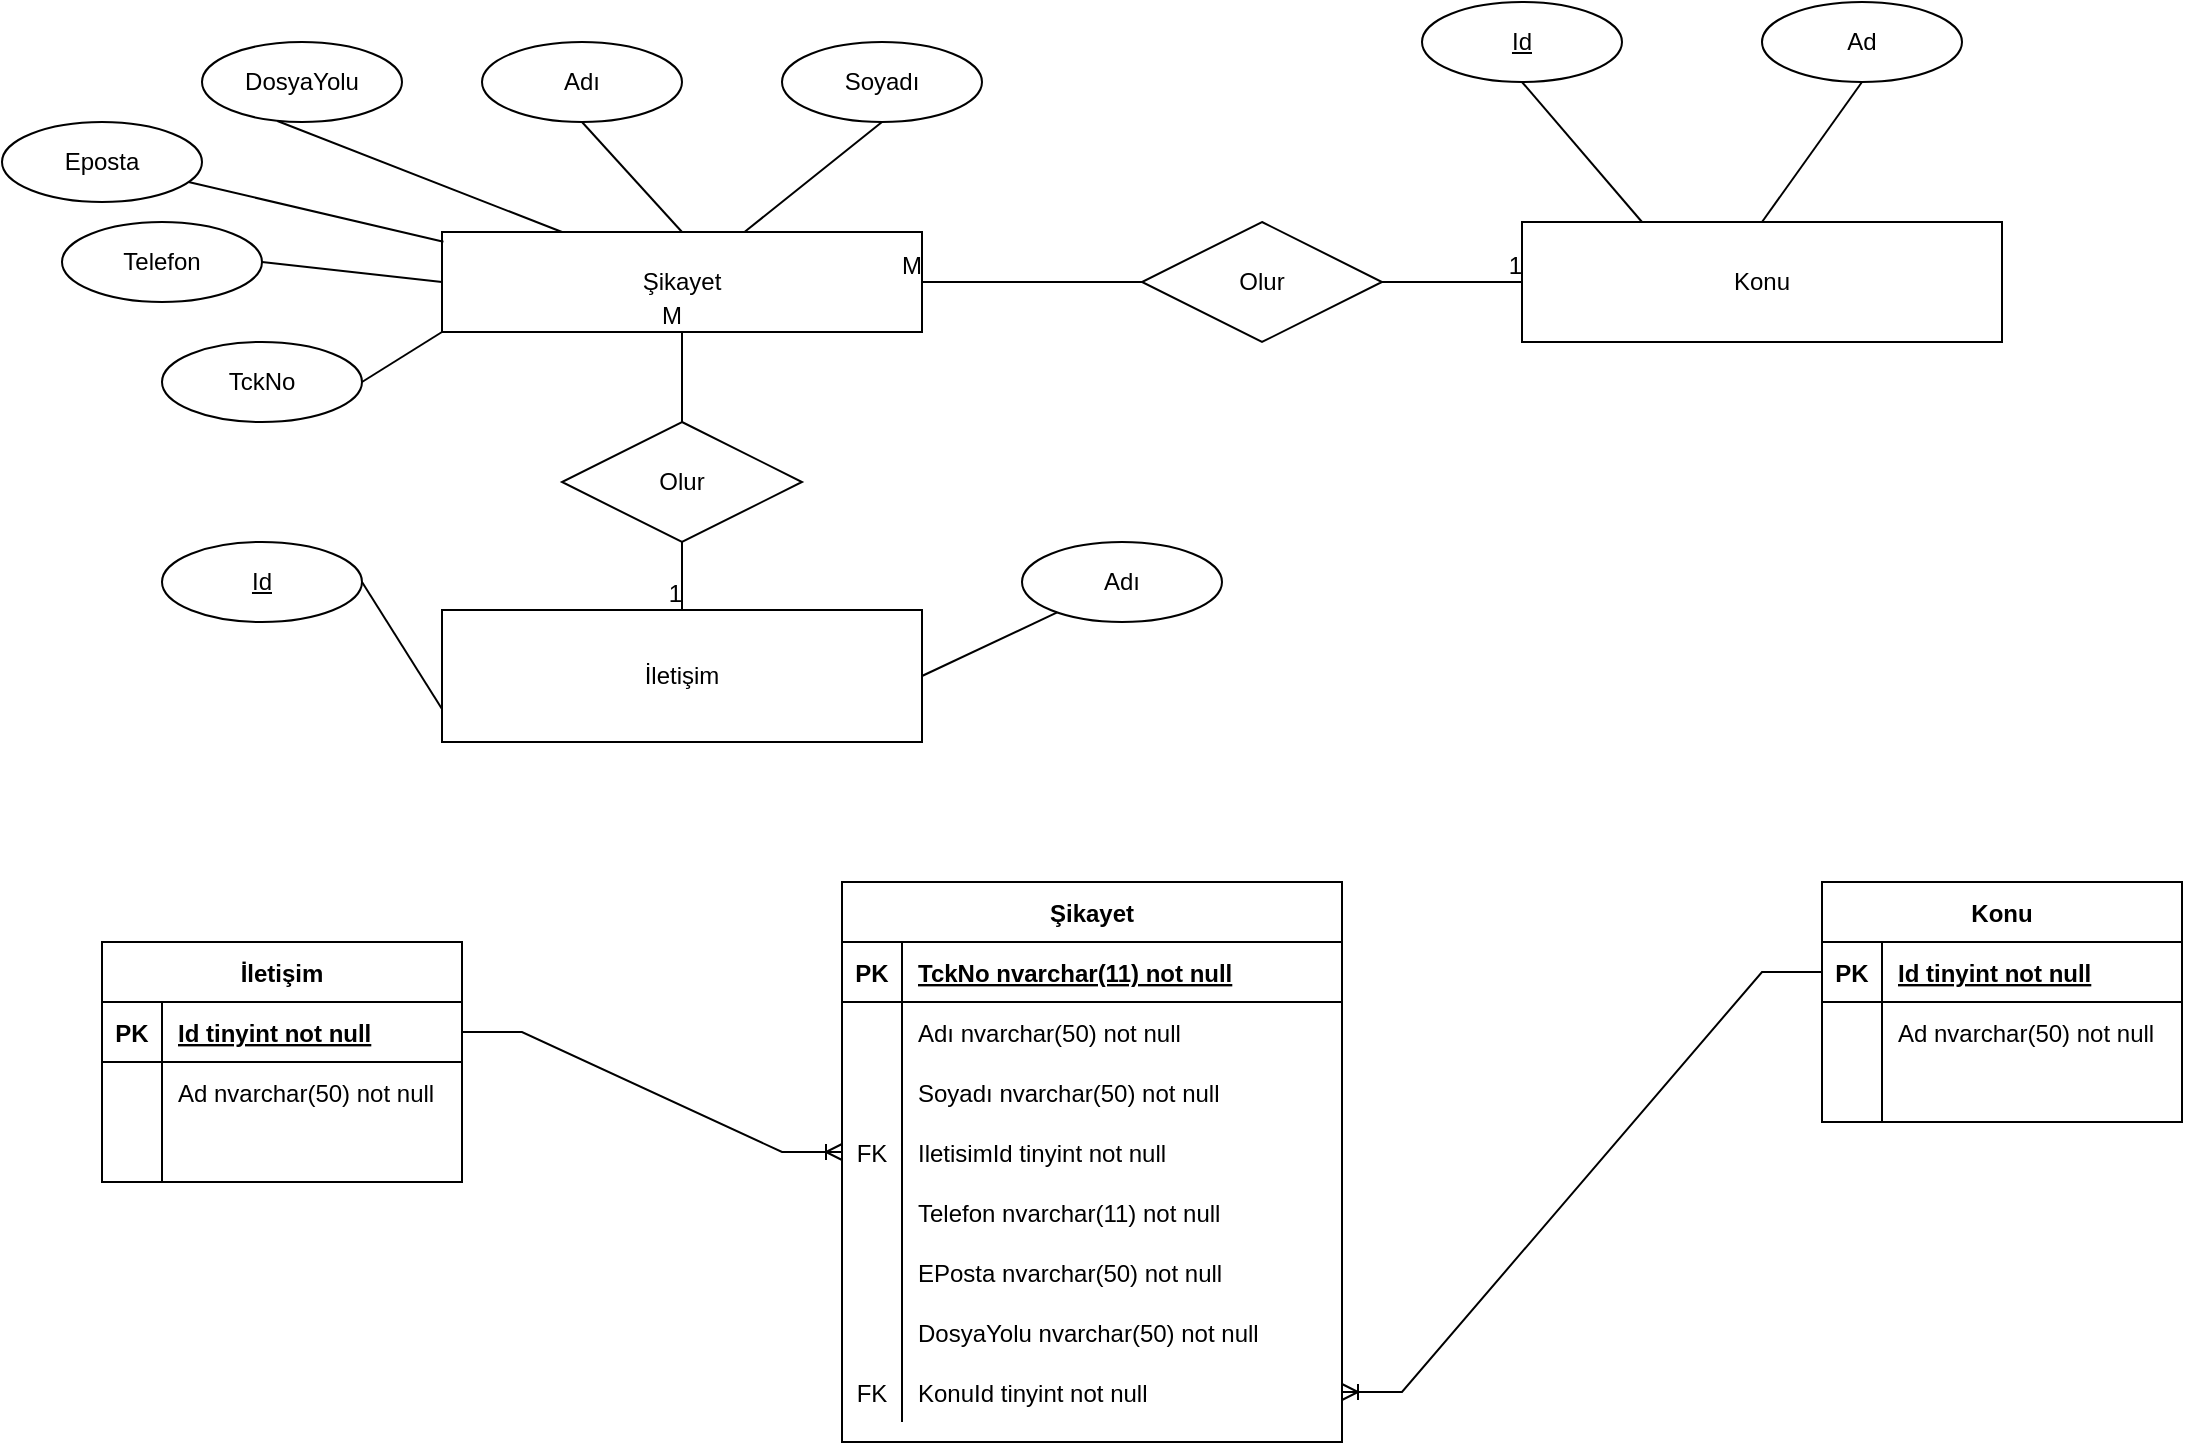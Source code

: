<mxfile version="16.5.5" type="device"><diagram id="MeD6i3qCtyhcE2mHz0MB" name="Page-1"><mxGraphModel dx="1917" dy="886" grid="1" gridSize="10" guides="1" tooltips="1" connect="1" arrows="1" fold="1" page="1" pageScale="1" pageWidth="1169" pageHeight="827" math="0" shadow="0"><root><mxCell id="0"/><mxCell id="1" parent="0"/><mxCell id="bYH-H3OSi3uYelCEVyim-1" value="Şikayet" style="whiteSpace=wrap;html=1;align=center;" vertex="1" parent="1"><mxGeometry x="260" y="135" width="240" height="50" as="geometry"/></mxCell><mxCell id="bYH-H3OSi3uYelCEVyim-2" value="Konu" style="whiteSpace=wrap;html=1;align=center;" vertex="1" parent="1"><mxGeometry x="800" y="130" width="240" height="60" as="geometry"/></mxCell><mxCell id="bYH-H3OSi3uYelCEVyim-3" value="Ad" style="ellipse;whiteSpace=wrap;html=1;align=center;" vertex="1" parent="1"><mxGeometry x="920" y="20" width="100" height="40" as="geometry"/></mxCell><mxCell id="bYH-H3OSi3uYelCEVyim-4" value="Id" style="ellipse;whiteSpace=wrap;html=1;align=center;fontStyle=4;" vertex="1" parent="1"><mxGeometry x="750" y="20" width="100" height="40" as="geometry"/></mxCell><mxCell id="bYH-H3OSi3uYelCEVyim-6" value="" style="endArrow=none;html=1;rounded=0;exitX=0.5;exitY=1;exitDx=0;exitDy=0;entryX=0.25;entryY=0;entryDx=0;entryDy=0;" edge="1" parent="1" source="bYH-H3OSi3uYelCEVyim-4" target="bYH-H3OSi3uYelCEVyim-2"><mxGeometry relative="1" as="geometry"><mxPoint x="540" y="320" as="sourcePoint"/><mxPoint x="700" y="320" as="targetPoint"/></mxGeometry></mxCell><mxCell id="bYH-H3OSi3uYelCEVyim-7" value="" style="endArrow=none;html=1;rounded=0;entryX=0.5;entryY=1;entryDx=0;entryDy=0;exitX=0.5;exitY=0;exitDx=0;exitDy=0;" edge="1" parent="1" source="bYH-H3OSi3uYelCEVyim-2" target="bYH-H3OSi3uYelCEVyim-3"><mxGeometry relative="1" as="geometry"><mxPoint x="600" y="240" as="sourcePoint"/><mxPoint x="760" y="240" as="targetPoint"/></mxGeometry></mxCell><mxCell id="bYH-H3OSi3uYelCEVyim-8" value="DosyaYolu" style="ellipse;whiteSpace=wrap;html=1;align=center;" vertex="1" parent="1"><mxGeometry x="140" y="40" width="100" height="40" as="geometry"/></mxCell><mxCell id="bYH-H3OSi3uYelCEVyim-9" value="Adı" style="ellipse;whiteSpace=wrap;html=1;align=center;" vertex="1" parent="1"><mxGeometry x="280" y="40" width="100" height="40" as="geometry"/></mxCell><mxCell id="bYH-H3OSi3uYelCEVyim-10" value="Soyadı" style="ellipse;whiteSpace=wrap;html=1;align=center;" vertex="1" parent="1"><mxGeometry x="430" y="40" width="100" height="40" as="geometry"/></mxCell><mxCell id="bYH-H3OSi3uYelCEVyim-11" value="TckNo" style="ellipse;whiteSpace=wrap;html=1;align=center;" vertex="1" parent="1"><mxGeometry x="120" y="190" width="100" height="40" as="geometry"/></mxCell><mxCell id="bYH-H3OSi3uYelCEVyim-12" value="İletişim" style="whiteSpace=wrap;html=1;align=center;" vertex="1" parent="1"><mxGeometry x="260" y="324" width="240" height="66" as="geometry"/></mxCell><mxCell id="bYH-H3OSi3uYelCEVyim-13" value="Adı" style="ellipse;whiteSpace=wrap;html=1;align=center;" vertex="1" parent="1"><mxGeometry x="550" y="290" width="100" height="40" as="geometry"/></mxCell><mxCell id="bYH-H3OSi3uYelCEVyim-14" value="Id" style="ellipse;whiteSpace=wrap;html=1;align=center;fontStyle=4;" vertex="1" parent="1"><mxGeometry x="120" y="290" width="100" height="40" as="geometry"/></mxCell><mxCell id="bYH-H3OSi3uYelCEVyim-15" value="" style="endArrow=none;html=1;rounded=0;exitX=1;exitY=0.5;exitDx=0;exitDy=0;entryX=0;entryY=0.75;entryDx=0;entryDy=0;" edge="1" parent="1" source="bYH-H3OSi3uYelCEVyim-14" target="bYH-H3OSi3uYelCEVyim-12"><mxGeometry relative="1" as="geometry"><mxPoint x="530" y="280" as="sourcePoint"/><mxPoint x="690" y="280" as="targetPoint"/></mxGeometry></mxCell><mxCell id="bYH-H3OSi3uYelCEVyim-16" value="" style="endArrow=none;html=1;rounded=0;exitX=1;exitY=0.5;exitDx=0;exitDy=0;" edge="1" parent="1" source="bYH-H3OSi3uYelCEVyim-12" target="bYH-H3OSi3uYelCEVyim-13"><mxGeometry relative="1" as="geometry"><mxPoint x="530" y="280" as="sourcePoint"/><mxPoint x="690" y="280" as="targetPoint"/></mxGeometry></mxCell><mxCell id="bYH-H3OSi3uYelCEVyim-17" value="Eposta" style="ellipse;whiteSpace=wrap;html=1;align=center;" vertex="1" parent="1"><mxGeometry x="40" y="80" width="100" height="40" as="geometry"/></mxCell><mxCell id="bYH-H3OSi3uYelCEVyim-18" value="Telefon" style="ellipse;whiteSpace=wrap;html=1;align=center;" vertex="1" parent="1"><mxGeometry x="70" y="130" width="100" height="40" as="geometry"/></mxCell><mxCell id="bYH-H3OSi3uYelCEVyim-19" value="" style="endArrow=none;html=1;rounded=0;exitX=1;exitY=0.5;exitDx=0;exitDy=0;entryX=0;entryY=1;entryDx=0;entryDy=0;" edge="1" parent="1" source="bYH-H3OSi3uYelCEVyim-11" target="bYH-H3OSi3uYelCEVyim-1"><mxGeometry relative="1" as="geometry"><mxPoint x="530" y="280" as="sourcePoint"/><mxPoint x="690" y="280" as="targetPoint"/></mxGeometry></mxCell><mxCell id="bYH-H3OSi3uYelCEVyim-20" value="" style="endArrow=none;html=1;rounded=0;exitX=1;exitY=0.5;exitDx=0;exitDy=0;entryX=0;entryY=0.5;entryDx=0;entryDy=0;" edge="1" parent="1" source="bYH-H3OSi3uYelCEVyim-18" target="bYH-H3OSi3uYelCEVyim-1"><mxGeometry relative="1" as="geometry"><mxPoint x="530" y="280" as="sourcePoint"/><mxPoint x="690" y="280" as="targetPoint"/></mxGeometry></mxCell><mxCell id="bYH-H3OSi3uYelCEVyim-21" value="" style="endArrow=none;html=1;rounded=0;entryX=0.003;entryY=0.097;entryDx=0;entryDy=0;entryPerimeter=0;" edge="1" parent="1" source="bYH-H3OSi3uYelCEVyim-17" target="bYH-H3OSi3uYelCEVyim-1"><mxGeometry relative="1" as="geometry"><mxPoint x="530" y="280" as="sourcePoint"/><mxPoint x="690" y="280" as="targetPoint"/></mxGeometry></mxCell><mxCell id="bYH-H3OSi3uYelCEVyim-22" value="" style="endArrow=none;html=1;rounded=0;exitX=0.377;exitY=0.988;exitDx=0;exitDy=0;exitPerimeter=0;entryX=0.25;entryY=0;entryDx=0;entryDy=0;" edge="1" parent="1" source="bYH-H3OSi3uYelCEVyim-8" target="bYH-H3OSi3uYelCEVyim-1"><mxGeometry relative="1" as="geometry"><mxPoint x="530" y="280" as="sourcePoint"/><mxPoint x="690" y="280" as="targetPoint"/></mxGeometry></mxCell><mxCell id="bYH-H3OSi3uYelCEVyim-23" value="" style="endArrow=none;html=1;rounded=0;exitX=0.5;exitY=1;exitDx=0;exitDy=0;entryX=0.5;entryY=0;entryDx=0;entryDy=0;" edge="1" parent="1" source="bYH-H3OSi3uYelCEVyim-9" target="bYH-H3OSi3uYelCEVyim-1"><mxGeometry relative="1" as="geometry"><mxPoint x="530" y="280" as="sourcePoint"/><mxPoint x="690" y="280" as="targetPoint"/></mxGeometry></mxCell><mxCell id="bYH-H3OSi3uYelCEVyim-24" value="" style="endArrow=none;html=1;rounded=0;exitX=0.5;exitY=1;exitDx=0;exitDy=0;" edge="1" parent="1" source="bYH-H3OSi3uYelCEVyim-10" target="bYH-H3OSi3uYelCEVyim-1"><mxGeometry relative="1" as="geometry"><mxPoint x="530" y="280" as="sourcePoint"/><mxPoint x="690" y="280" as="targetPoint"/></mxGeometry></mxCell><mxCell id="bYH-H3OSi3uYelCEVyim-25" value="Olur" style="shape=rhombus;perimeter=rhombusPerimeter;whiteSpace=wrap;html=1;align=center;" vertex="1" parent="1"><mxGeometry x="610" y="130" width="120" height="60" as="geometry"/></mxCell><mxCell id="bYH-H3OSi3uYelCEVyim-26" value="" style="endArrow=none;html=1;rounded=0;entryX=0;entryY=0.5;entryDx=0;entryDy=0;exitX=1;exitY=0.5;exitDx=0;exitDy=0;" edge="1" parent="1" source="bYH-H3OSi3uYelCEVyim-25" target="bYH-H3OSi3uYelCEVyim-2"><mxGeometry relative="1" as="geometry"><mxPoint x="530" y="280" as="sourcePoint"/><mxPoint x="690" y="280" as="targetPoint"/></mxGeometry></mxCell><mxCell id="bYH-H3OSi3uYelCEVyim-27" value="1" style="resizable=0;html=1;align=right;verticalAlign=bottom;" connectable="0" vertex="1" parent="bYH-H3OSi3uYelCEVyim-26"><mxGeometry x="1" relative="1" as="geometry"/></mxCell><mxCell id="bYH-H3OSi3uYelCEVyim-28" value="" style="endArrow=none;html=1;rounded=0;exitX=0;exitY=0.5;exitDx=0;exitDy=0;entryX=1;entryY=0.5;entryDx=0;entryDy=0;" edge="1" parent="1" source="bYH-H3OSi3uYelCEVyim-25" target="bYH-H3OSi3uYelCEVyim-1"><mxGeometry relative="1" as="geometry"><mxPoint x="530" y="280" as="sourcePoint"/><mxPoint x="430" y="160" as="targetPoint"/></mxGeometry></mxCell><mxCell id="bYH-H3OSi3uYelCEVyim-29" value="M" style="resizable=0;html=1;align=right;verticalAlign=bottom;" connectable="0" vertex="1" parent="bYH-H3OSi3uYelCEVyim-28"><mxGeometry x="1" relative="1" as="geometry"/></mxCell><mxCell id="bYH-H3OSi3uYelCEVyim-35" value="Olur" style="shape=rhombus;perimeter=rhombusPerimeter;whiteSpace=wrap;html=1;align=center;" vertex="1" parent="1"><mxGeometry x="320" y="230" width="120" height="60" as="geometry"/></mxCell><mxCell id="bYH-H3OSi3uYelCEVyim-36" value="" style="endArrow=none;html=1;rounded=0;exitX=0.5;exitY=1;exitDx=0;exitDy=0;" edge="1" parent="1" source="bYH-H3OSi3uYelCEVyim-35" target="bYH-H3OSi3uYelCEVyim-12"><mxGeometry relative="1" as="geometry"><mxPoint x="630" y="300" as="sourcePoint"/><mxPoint x="790" y="300" as="targetPoint"/></mxGeometry></mxCell><mxCell id="bYH-H3OSi3uYelCEVyim-37" value="1" style="resizable=0;html=1;align=right;verticalAlign=bottom;" connectable="0" vertex="1" parent="bYH-H3OSi3uYelCEVyim-36"><mxGeometry x="1" relative="1" as="geometry"/></mxCell><mxCell id="bYH-H3OSi3uYelCEVyim-38" value="" style="endArrow=none;html=1;rounded=0;entryX=0.5;entryY=1;entryDx=0;entryDy=0;exitX=0.5;exitY=0;exitDx=0;exitDy=0;" edge="1" parent="1" source="bYH-H3OSi3uYelCEVyim-35" target="bYH-H3OSi3uYelCEVyim-1"><mxGeometry relative="1" as="geometry"><mxPoint x="630" y="300" as="sourcePoint"/><mxPoint x="790" y="300" as="targetPoint"/></mxGeometry></mxCell><mxCell id="bYH-H3OSi3uYelCEVyim-39" value="M" style="resizable=0;html=1;align=right;verticalAlign=bottom;" connectable="0" vertex="1" parent="bYH-H3OSi3uYelCEVyim-38"><mxGeometry x="1" relative="1" as="geometry"/></mxCell><mxCell id="bYH-H3OSi3uYelCEVyim-41" value="Şikayet" style="shape=table;startSize=30;container=1;collapsible=1;childLayout=tableLayout;fixedRows=1;rowLines=0;fontStyle=1;align=center;resizeLast=1;" vertex="1" parent="1"><mxGeometry x="460" y="460" width="250" height="280" as="geometry"/></mxCell><mxCell id="bYH-H3OSi3uYelCEVyim-42" value="" style="shape=tableRow;horizontal=0;startSize=0;swimlaneHead=0;swimlaneBody=0;fillColor=none;collapsible=0;dropTarget=0;points=[[0,0.5],[1,0.5]];portConstraint=eastwest;top=0;left=0;right=0;bottom=1;" vertex="1" parent="bYH-H3OSi3uYelCEVyim-41"><mxGeometry y="30" width="250" height="30" as="geometry"/></mxCell><mxCell id="bYH-H3OSi3uYelCEVyim-43" value="PK" style="shape=partialRectangle;connectable=0;fillColor=none;top=0;left=0;bottom=0;right=0;fontStyle=1;overflow=hidden;" vertex="1" parent="bYH-H3OSi3uYelCEVyim-42"><mxGeometry width="30" height="30" as="geometry"><mxRectangle width="30" height="30" as="alternateBounds"/></mxGeometry></mxCell><mxCell id="bYH-H3OSi3uYelCEVyim-44" value="TckNo nvarchar(11) not null" style="shape=partialRectangle;connectable=0;fillColor=none;top=0;left=0;bottom=0;right=0;align=left;spacingLeft=6;fontStyle=5;overflow=hidden;" vertex="1" parent="bYH-H3OSi3uYelCEVyim-42"><mxGeometry x="30" width="220" height="30" as="geometry"><mxRectangle width="220" height="30" as="alternateBounds"/></mxGeometry></mxCell><mxCell id="bYH-H3OSi3uYelCEVyim-45" value="" style="shape=tableRow;horizontal=0;startSize=0;swimlaneHead=0;swimlaneBody=0;fillColor=none;collapsible=0;dropTarget=0;points=[[0,0.5],[1,0.5]];portConstraint=eastwest;top=0;left=0;right=0;bottom=0;" vertex="1" parent="bYH-H3OSi3uYelCEVyim-41"><mxGeometry y="60" width="250" height="30" as="geometry"/></mxCell><mxCell id="bYH-H3OSi3uYelCEVyim-46" value="" style="shape=partialRectangle;connectable=0;fillColor=none;top=0;left=0;bottom=0;right=0;editable=1;overflow=hidden;" vertex="1" parent="bYH-H3OSi3uYelCEVyim-45"><mxGeometry width="30" height="30" as="geometry"><mxRectangle width="30" height="30" as="alternateBounds"/></mxGeometry></mxCell><mxCell id="bYH-H3OSi3uYelCEVyim-47" value="Adı nvarchar(50) not null" style="shape=partialRectangle;connectable=0;fillColor=none;top=0;left=0;bottom=0;right=0;align=left;spacingLeft=6;overflow=hidden;" vertex="1" parent="bYH-H3OSi3uYelCEVyim-45"><mxGeometry x="30" width="220" height="30" as="geometry"><mxRectangle width="220" height="30" as="alternateBounds"/></mxGeometry></mxCell><mxCell id="bYH-H3OSi3uYelCEVyim-48" value="" style="shape=tableRow;horizontal=0;startSize=0;swimlaneHead=0;swimlaneBody=0;fillColor=none;collapsible=0;dropTarget=0;points=[[0,0.5],[1,0.5]];portConstraint=eastwest;top=0;left=0;right=0;bottom=0;" vertex="1" parent="bYH-H3OSi3uYelCEVyim-41"><mxGeometry y="90" width="250" height="30" as="geometry"/></mxCell><mxCell id="bYH-H3OSi3uYelCEVyim-49" value="" style="shape=partialRectangle;connectable=0;fillColor=none;top=0;left=0;bottom=0;right=0;editable=1;overflow=hidden;" vertex="1" parent="bYH-H3OSi3uYelCEVyim-48"><mxGeometry width="30" height="30" as="geometry"><mxRectangle width="30" height="30" as="alternateBounds"/></mxGeometry></mxCell><mxCell id="bYH-H3OSi3uYelCEVyim-50" value="Soyadı nvarchar(50) not null" style="shape=partialRectangle;connectable=0;fillColor=none;top=0;left=0;bottom=0;right=0;align=left;spacingLeft=6;overflow=hidden;" vertex="1" parent="bYH-H3OSi3uYelCEVyim-48"><mxGeometry x="30" width="220" height="30" as="geometry"><mxRectangle width="220" height="30" as="alternateBounds"/></mxGeometry></mxCell><mxCell id="bYH-H3OSi3uYelCEVyim-51" value="" style="shape=tableRow;horizontal=0;startSize=0;swimlaneHead=0;swimlaneBody=0;fillColor=none;collapsible=0;dropTarget=0;points=[[0,0.5],[1,0.5]];portConstraint=eastwest;top=0;left=0;right=0;bottom=0;" vertex="1" parent="bYH-H3OSi3uYelCEVyim-41"><mxGeometry y="120" width="250" height="30" as="geometry"/></mxCell><mxCell id="bYH-H3OSi3uYelCEVyim-52" value="FK" style="shape=partialRectangle;connectable=0;fillColor=none;top=0;left=0;bottom=0;right=0;editable=1;overflow=hidden;" vertex="1" parent="bYH-H3OSi3uYelCEVyim-51"><mxGeometry width="30" height="30" as="geometry"><mxRectangle width="30" height="30" as="alternateBounds"/></mxGeometry></mxCell><mxCell id="bYH-H3OSi3uYelCEVyim-53" value="IletisimId tinyint not null" style="shape=partialRectangle;connectable=0;fillColor=none;top=0;left=0;bottom=0;right=0;align=left;spacingLeft=6;overflow=hidden;" vertex="1" parent="bYH-H3OSi3uYelCEVyim-51"><mxGeometry x="30" width="220" height="30" as="geometry"><mxRectangle width="220" height="30" as="alternateBounds"/></mxGeometry></mxCell><mxCell id="bYH-H3OSi3uYelCEVyim-55" value="" style="shape=tableRow;horizontal=0;startSize=0;swimlaneHead=0;swimlaneBody=0;fillColor=none;collapsible=0;dropTarget=0;points=[[0,0.5],[1,0.5]];portConstraint=eastwest;top=0;left=0;right=0;bottom=0;" vertex="1" parent="bYH-H3OSi3uYelCEVyim-41"><mxGeometry y="150" width="250" height="30" as="geometry"/></mxCell><mxCell id="bYH-H3OSi3uYelCEVyim-56" value="" style="shape=partialRectangle;connectable=0;fillColor=none;top=0;left=0;bottom=0;right=0;editable=1;overflow=hidden;" vertex="1" parent="bYH-H3OSi3uYelCEVyim-55"><mxGeometry width="30" height="30" as="geometry"><mxRectangle width="30" height="30" as="alternateBounds"/></mxGeometry></mxCell><mxCell id="bYH-H3OSi3uYelCEVyim-57" value="Telefon nvarchar(11) not null" style="shape=partialRectangle;connectable=0;fillColor=none;top=0;left=0;bottom=0;right=0;align=left;spacingLeft=6;overflow=hidden;" vertex="1" parent="bYH-H3OSi3uYelCEVyim-55"><mxGeometry x="30" width="220" height="30" as="geometry"><mxRectangle width="220" height="30" as="alternateBounds"/></mxGeometry></mxCell><mxCell id="bYH-H3OSi3uYelCEVyim-58" value="" style="shape=tableRow;horizontal=0;startSize=0;swimlaneHead=0;swimlaneBody=0;fillColor=none;collapsible=0;dropTarget=0;points=[[0,0.5],[1,0.5]];portConstraint=eastwest;top=0;left=0;right=0;bottom=0;" vertex="1" parent="bYH-H3OSi3uYelCEVyim-41"><mxGeometry y="180" width="250" height="30" as="geometry"/></mxCell><mxCell id="bYH-H3OSi3uYelCEVyim-59" value="" style="shape=partialRectangle;connectable=0;fillColor=none;top=0;left=0;bottom=0;right=0;editable=1;overflow=hidden;" vertex="1" parent="bYH-H3OSi3uYelCEVyim-58"><mxGeometry width="30" height="30" as="geometry"><mxRectangle width="30" height="30" as="alternateBounds"/></mxGeometry></mxCell><mxCell id="bYH-H3OSi3uYelCEVyim-60" value="EPosta nvarchar(50) not null" style="shape=partialRectangle;connectable=0;fillColor=none;top=0;left=0;bottom=0;right=0;align=left;spacingLeft=6;overflow=hidden;" vertex="1" parent="bYH-H3OSi3uYelCEVyim-58"><mxGeometry x="30" width="220" height="30" as="geometry"><mxRectangle width="220" height="30" as="alternateBounds"/></mxGeometry></mxCell><mxCell id="bYH-H3OSi3uYelCEVyim-61" value="" style="shape=tableRow;horizontal=0;startSize=0;swimlaneHead=0;swimlaneBody=0;fillColor=none;collapsible=0;dropTarget=0;points=[[0,0.5],[1,0.5]];portConstraint=eastwest;top=0;left=0;right=0;bottom=0;" vertex="1" parent="bYH-H3OSi3uYelCEVyim-41"><mxGeometry y="210" width="250" height="30" as="geometry"/></mxCell><mxCell id="bYH-H3OSi3uYelCEVyim-62" value="" style="shape=partialRectangle;connectable=0;fillColor=none;top=0;left=0;bottom=0;right=0;editable=1;overflow=hidden;" vertex="1" parent="bYH-H3OSi3uYelCEVyim-61"><mxGeometry width="30" height="30" as="geometry"><mxRectangle width="30" height="30" as="alternateBounds"/></mxGeometry></mxCell><mxCell id="bYH-H3OSi3uYelCEVyim-63" value="DosyaYolu nvarchar(50) not null" style="shape=partialRectangle;connectable=0;fillColor=none;top=0;left=0;bottom=0;right=0;align=left;spacingLeft=6;overflow=hidden;" vertex="1" parent="bYH-H3OSi3uYelCEVyim-61"><mxGeometry x="30" width="220" height="30" as="geometry"><mxRectangle width="220" height="30" as="alternateBounds"/></mxGeometry></mxCell><mxCell id="bYH-H3OSi3uYelCEVyim-64" value="" style="shape=tableRow;horizontal=0;startSize=0;swimlaneHead=0;swimlaneBody=0;fillColor=none;collapsible=0;dropTarget=0;points=[[0,0.5],[1,0.5]];portConstraint=eastwest;top=0;left=0;right=0;bottom=0;" vertex="1" parent="bYH-H3OSi3uYelCEVyim-41"><mxGeometry y="240" width="250" height="30" as="geometry"/></mxCell><mxCell id="bYH-H3OSi3uYelCEVyim-65" value="FK" style="shape=partialRectangle;connectable=0;fillColor=none;top=0;left=0;bottom=0;right=0;editable=1;overflow=hidden;" vertex="1" parent="bYH-H3OSi3uYelCEVyim-64"><mxGeometry width="30" height="30" as="geometry"><mxRectangle width="30" height="30" as="alternateBounds"/></mxGeometry></mxCell><mxCell id="bYH-H3OSi3uYelCEVyim-66" value="KonuId tinyint not null" style="shape=partialRectangle;connectable=0;fillColor=none;top=0;left=0;bottom=0;right=0;align=left;spacingLeft=6;overflow=hidden;" vertex="1" parent="bYH-H3OSi3uYelCEVyim-64"><mxGeometry x="30" width="220" height="30" as="geometry"><mxRectangle width="220" height="30" as="alternateBounds"/></mxGeometry></mxCell><mxCell id="bYH-H3OSi3uYelCEVyim-67" value="Konu" style="shape=table;startSize=30;container=1;collapsible=1;childLayout=tableLayout;fixedRows=1;rowLines=0;fontStyle=1;align=center;resizeLast=1;" vertex="1" parent="1"><mxGeometry x="950" y="460" width="180" height="120" as="geometry"/></mxCell><mxCell id="bYH-H3OSi3uYelCEVyim-68" value="" style="shape=tableRow;horizontal=0;startSize=0;swimlaneHead=0;swimlaneBody=0;fillColor=none;collapsible=0;dropTarget=0;points=[[0,0.5],[1,0.5]];portConstraint=eastwest;top=0;left=0;right=0;bottom=1;" vertex="1" parent="bYH-H3OSi3uYelCEVyim-67"><mxGeometry y="30" width="180" height="30" as="geometry"/></mxCell><mxCell id="bYH-H3OSi3uYelCEVyim-69" value="PK" style="shape=partialRectangle;connectable=0;fillColor=none;top=0;left=0;bottom=0;right=0;fontStyle=1;overflow=hidden;" vertex="1" parent="bYH-H3OSi3uYelCEVyim-68"><mxGeometry width="30" height="30" as="geometry"><mxRectangle width="30" height="30" as="alternateBounds"/></mxGeometry></mxCell><mxCell id="bYH-H3OSi3uYelCEVyim-70" value="Id tinyint not null" style="shape=partialRectangle;connectable=0;fillColor=none;top=0;left=0;bottom=0;right=0;align=left;spacingLeft=6;fontStyle=5;overflow=hidden;" vertex="1" parent="bYH-H3OSi3uYelCEVyim-68"><mxGeometry x="30" width="150" height="30" as="geometry"><mxRectangle width="150" height="30" as="alternateBounds"/></mxGeometry></mxCell><mxCell id="bYH-H3OSi3uYelCEVyim-71" value="" style="shape=tableRow;horizontal=0;startSize=0;swimlaneHead=0;swimlaneBody=0;fillColor=none;collapsible=0;dropTarget=0;points=[[0,0.5],[1,0.5]];portConstraint=eastwest;top=0;left=0;right=0;bottom=0;" vertex="1" parent="bYH-H3OSi3uYelCEVyim-67"><mxGeometry y="60" width="180" height="30" as="geometry"/></mxCell><mxCell id="bYH-H3OSi3uYelCEVyim-72" value="" style="shape=partialRectangle;connectable=0;fillColor=none;top=0;left=0;bottom=0;right=0;editable=1;overflow=hidden;" vertex="1" parent="bYH-H3OSi3uYelCEVyim-71"><mxGeometry width="30" height="30" as="geometry"><mxRectangle width="30" height="30" as="alternateBounds"/></mxGeometry></mxCell><mxCell id="bYH-H3OSi3uYelCEVyim-73" value="Ad nvarchar(50) not null" style="shape=partialRectangle;connectable=0;fillColor=none;top=0;left=0;bottom=0;right=0;align=left;spacingLeft=6;overflow=hidden;" vertex="1" parent="bYH-H3OSi3uYelCEVyim-71"><mxGeometry x="30" width="150" height="30" as="geometry"><mxRectangle width="150" height="30" as="alternateBounds"/></mxGeometry></mxCell><mxCell id="bYH-H3OSi3uYelCEVyim-77" value="" style="shape=tableRow;horizontal=0;startSize=0;swimlaneHead=0;swimlaneBody=0;fillColor=none;collapsible=0;dropTarget=0;points=[[0,0.5],[1,0.5]];portConstraint=eastwest;top=0;left=0;right=0;bottom=0;" vertex="1" parent="bYH-H3OSi3uYelCEVyim-67"><mxGeometry y="90" width="180" height="30" as="geometry"/></mxCell><mxCell id="bYH-H3OSi3uYelCEVyim-78" value="" style="shape=partialRectangle;connectable=0;fillColor=none;top=0;left=0;bottom=0;right=0;editable=1;overflow=hidden;" vertex="1" parent="bYH-H3OSi3uYelCEVyim-77"><mxGeometry width="30" height="30" as="geometry"><mxRectangle width="30" height="30" as="alternateBounds"/></mxGeometry></mxCell><mxCell id="bYH-H3OSi3uYelCEVyim-79" value="" style="shape=partialRectangle;connectable=0;fillColor=none;top=0;left=0;bottom=0;right=0;align=left;spacingLeft=6;overflow=hidden;" vertex="1" parent="bYH-H3OSi3uYelCEVyim-77"><mxGeometry x="30" width="150" height="30" as="geometry"><mxRectangle width="150" height="30" as="alternateBounds"/></mxGeometry></mxCell><mxCell id="bYH-H3OSi3uYelCEVyim-80" value="" style="edgeStyle=entityRelationEdgeStyle;fontSize=12;html=1;endArrow=ERoneToMany;rounded=0;exitX=0;exitY=0.5;exitDx=0;exitDy=0;entryX=1;entryY=0.5;entryDx=0;entryDy=0;" edge="1" parent="1" source="bYH-H3OSi3uYelCEVyim-68" target="bYH-H3OSi3uYelCEVyim-64"><mxGeometry width="100" height="100" relative="1" as="geometry"><mxPoint x="80" y="480" as="sourcePoint"/><mxPoint x="180" y="380" as="targetPoint"/></mxGeometry></mxCell><mxCell id="bYH-H3OSi3uYelCEVyim-81" value="İletişim" style="shape=table;startSize=30;container=1;collapsible=1;childLayout=tableLayout;fixedRows=1;rowLines=0;fontStyle=1;align=center;resizeLast=1;" vertex="1" parent="1"><mxGeometry x="90" y="490" width="180" height="120" as="geometry"/></mxCell><mxCell id="bYH-H3OSi3uYelCEVyim-82" value="" style="shape=tableRow;horizontal=0;startSize=0;swimlaneHead=0;swimlaneBody=0;fillColor=none;collapsible=0;dropTarget=0;points=[[0,0.5],[1,0.5]];portConstraint=eastwest;top=0;left=0;right=0;bottom=1;" vertex="1" parent="bYH-H3OSi3uYelCEVyim-81"><mxGeometry y="30" width="180" height="30" as="geometry"/></mxCell><mxCell id="bYH-H3OSi3uYelCEVyim-83" value="PK" style="shape=partialRectangle;connectable=0;fillColor=none;top=0;left=0;bottom=0;right=0;fontStyle=1;overflow=hidden;" vertex="1" parent="bYH-H3OSi3uYelCEVyim-82"><mxGeometry width="30" height="30" as="geometry"><mxRectangle width="30" height="30" as="alternateBounds"/></mxGeometry></mxCell><mxCell id="bYH-H3OSi3uYelCEVyim-84" value="Id tinyint not null" style="shape=partialRectangle;connectable=0;fillColor=none;top=0;left=0;bottom=0;right=0;align=left;spacingLeft=6;fontStyle=5;overflow=hidden;" vertex="1" parent="bYH-H3OSi3uYelCEVyim-82"><mxGeometry x="30" width="150" height="30" as="geometry"><mxRectangle width="150" height="30" as="alternateBounds"/></mxGeometry></mxCell><mxCell id="bYH-H3OSi3uYelCEVyim-85" value="" style="shape=tableRow;horizontal=0;startSize=0;swimlaneHead=0;swimlaneBody=0;fillColor=none;collapsible=0;dropTarget=0;points=[[0,0.5],[1,0.5]];portConstraint=eastwest;top=0;left=0;right=0;bottom=0;" vertex="1" parent="bYH-H3OSi3uYelCEVyim-81"><mxGeometry y="60" width="180" height="30" as="geometry"/></mxCell><mxCell id="bYH-H3OSi3uYelCEVyim-86" value="" style="shape=partialRectangle;connectable=0;fillColor=none;top=0;left=0;bottom=0;right=0;editable=1;overflow=hidden;" vertex="1" parent="bYH-H3OSi3uYelCEVyim-85"><mxGeometry width="30" height="30" as="geometry"><mxRectangle width="30" height="30" as="alternateBounds"/></mxGeometry></mxCell><mxCell id="bYH-H3OSi3uYelCEVyim-87" value="Ad nvarchar(50) not null" style="shape=partialRectangle;connectable=0;fillColor=none;top=0;left=0;bottom=0;right=0;align=left;spacingLeft=6;overflow=hidden;" vertex="1" parent="bYH-H3OSi3uYelCEVyim-85"><mxGeometry x="30" width="150" height="30" as="geometry"><mxRectangle width="150" height="30" as="alternateBounds"/></mxGeometry></mxCell><mxCell id="bYH-H3OSi3uYelCEVyim-88" value="" style="shape=tableRow;horizontal=0;startSize=0;swimlaneHead=0;swimlaneBody=0;fillColor=none;collapsible=0;dropTarget=0;points=[[0,0.5],[1,0.5]];portConstraint=eastwest;top=0;left=0;right=0;bottom=0;" vertex="1" parent="bYH-H3OSi3uYelCEVyim-81"><mxGeometry y="90" width="180" height="30" as="geometry"/></mxCell><mxCell id="bYH-H3OSi3uYelCEVyim-89" value="" style="shape=partialRectangle;connectable=0;fillColor=none;top=0;left=0;bottom=0;right=0;editable=1;overflow=hidden;" vertex="1" parent="bYH-H3OSi3uYelCEVyim-88"><mxGeometry width="30" height="30" as="geometry"><mxRectangle width="30" height="30" as="alternateBounds"/></mxGeometry></mxCell><mxCell id="bYH-H3OSi3uYelCEVyim-90" value="" style="shape=partialRectangle;connectable=0;fillColor=none;top=0;left=0;bottom=0;right=0;align=left;spacingLeft=6;overflow=hidden;" vertex="1" parent="bYH-H3OSi3uYelCEVyim-88"><mxGeometry x="30" width="150" height="30" as="geometry"><mxRectangle width="150" height="30" as="alternateBounds"/></mxGeometry></mxCell><mxCell id="bYH-H3OSi3uYelCEVyim-91" value="" style="edgeStyle=entityRelationEdgeStyle;fontSize=12;html=1;endArrow=ERoneToMany;rounded=0;exitX=1;exitY=0.5;exitDx=0;exitDy=0;entryX=0;entryY=0.5;entryDx=0;entryDy=0;" edge="1" parent="1" source="bYH-H3OSi3uYelCEVyim-82" target="bYH-H3OSi3uYelCEVyim-51"><mxGeometry width="100" height="100" relative="1" as="geometry"><mxPoint x="80" y="480" as="sourcePoint"/><mxPoint x="180" y="380" as="targetPoint"/></mxGeometry></mxCell></root></mxGraphModel></diagram></mxfile>